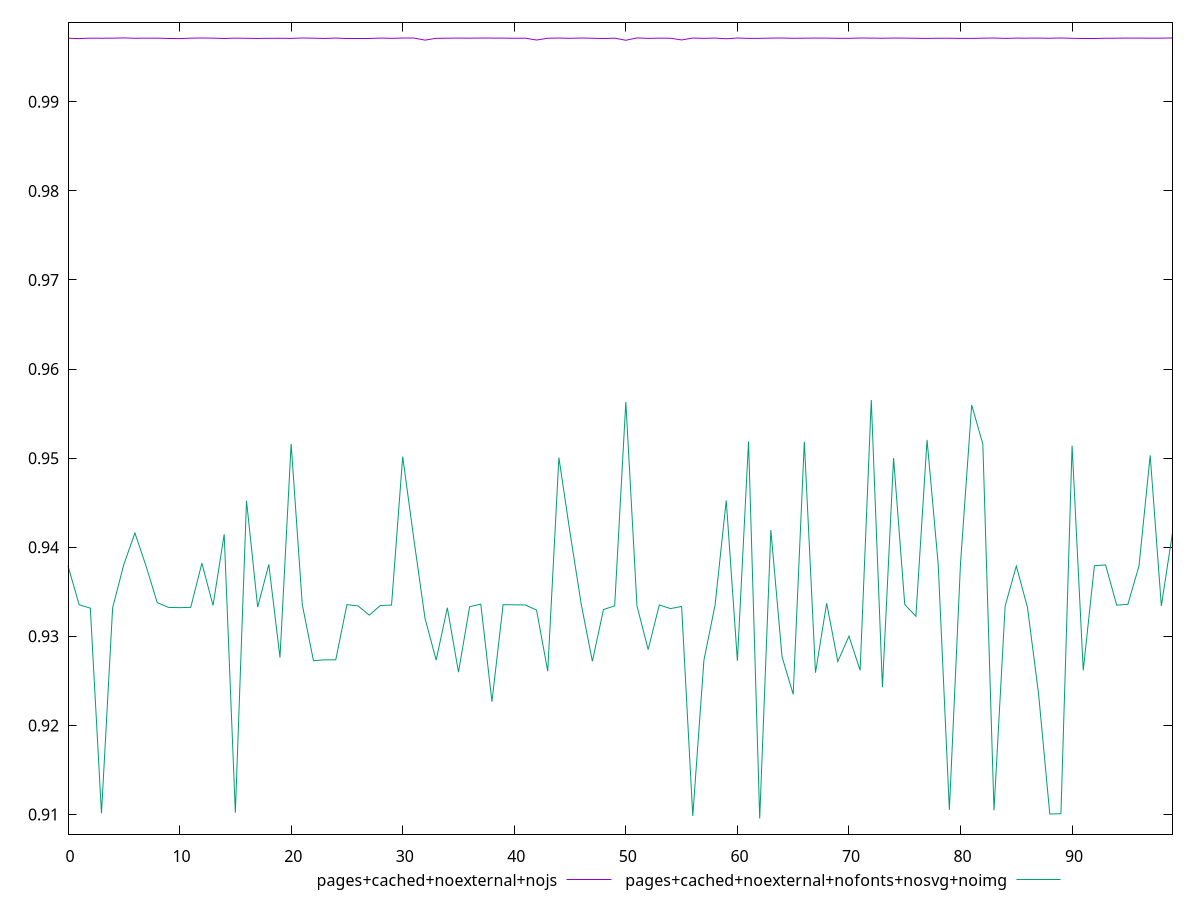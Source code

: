 reset

$pagesCachedNoexternalNojs <<EOF
0 0.9971371875186905
1 0.9970962591022718
2 0.9971470280386878
3 0.9971404452659555
4 0.9971483456737839
5 0.9971747620278902
6 0.9971378737708421
7 0.9971459310695007
8 0.9971469145319721
9 0.9971118178473602
10 0.9970981958903099
11 0.9971492485327234
12 0.9971656694197535
13 0.9971492748033189
14 0.9971115827939362
15 0.9971498204758847
16 0.9971320158702047
17 0.9971164389772471
18 0.9971312614358534
19 0.9971354504012729
20 0.9971231155144861
21 0.9971669963129439
22 0.9971440566781022
23 0.9971156996645952
24 0.997158679219684
25 0.997147841607589
26 0.9971479049179972
27 0.9971130772585564
28 0.9971576355200116
29 0.9971298937351468
30 0.9971583015656637
31 0.9971636925193553
32 0.996925907368052
33 0.9971310143246096
34 0.9971442934166274
35 0.9971558167273835
36 0.9971461437952764
37 0.9971600870626053
38 0.9971575914307402
39 0.9971509450170106
40 0.9971355091162243
41 0.9971432925620961
42 0.9969355769788509
43 0.9971378234736527
44 0.9971584552525693
45 0.9971338563793967
46 0.9971631737459784
47 0.9971372785467193
48 0.9971095909182781
49 0.9971465668227798
50 0.996912778345579
51 0.9971750930272826
52 0.9971241971487965
53 0.9971472801314666
54 0.9971412817211047
55 0.9969449738419277
56 0.9971609586731925
57 0.9971262754697067
58 0.9971582860775045
59 0.9970801033417639
60 0.9971653518978852
61 0.9971209982713455
62 0.9971275303487356
63 0.997150115370498
64 0.9971638602732109
65 0.997133442788427
66 0.9971427352267934
67 0.9971541020536641
68 0.9971517184015118
69 0.9971310874999213
70 0.9971303040945426
71 0.9971594772971422
72 0.9971559275951694
73 0.9971380019060494
74 0.9971608086555686
75 0.9971511180868364
76 0.9971331106857987
77 0.9971192095858318
78 0.9971366245359887
79 0.9971357547510309
80 0.9971237585212156
81 0.9971216596542753
82 0.9971469479869204
83 0.997161781287557
84 0.9971223197258331
85 0.9971502789260697
86 0.9971488628125807
87 0.9971564377853567
88 0.9971371923096913
89 0.9971673220230655
90 0.9971297389395118
91 0.9971449760532837
92 0.997145172095369
93 0.9971374462244853
94 0.9971425761446582
95 0.997157642669577
96 0.9971498359972006
97 0.9971495828727719
98 0.9971425904981948
99 0.997171372128548
EOF

$pagesCachedNoexternalNofontsNosvgNoimg <<EOF
0 0.937912032784535
1 0.933544510856084
2 0.9331646698803074
3 0.9101252192416562
4 0.9332004015641554
5 0.9380619391076624
6 0.9415935007922133
7 0.9378719889466742
8 0.9337829984633068
9 0.933250069089205
10 0.9332189601111829
11 0.933254756142626
12 0.9382074299112757
13 0.9334704191309722
14 0.9414606951847893
15 0.9102109595051942
16 0.9452256998672052
17 0.9332855772958869
18 0.9380728186748768
19 0.9276181891888843
20 0.9516068094234881
21 0.9335582229209352
22 0.9272668057192446
23 0.9273625720045879
24 0.927363849503581
25 0.9335578548009095
26 0.9334145930463912
27 0.9323798137508049
28 0.9334607220594888
29 0.9335067634923552
30 0.9501708436203735
31 0.9409042096065418
32 0.9320198937839507
33 0.9273333290608725
34 0.9332081490672327
35 0.9259792578612164
36 0.9333266157701121
37 0.9336185097167311
38 0.9226685120812858
39 0.9335509526522862
40 0.9335402552716707
41 0.9335198101945312
42 0.9329410517351794
43 0.9260871243404826
44 0.9500634129171966
45 0.9416160303161792
46 0.9336274952152452
47 0.9272021974089796
48 0.9330131172012673
49 0.9334177319123
50 0.9563229509338737
51 0.9334102079417218
52 0.9285164899664735
53 0.9335217664174599
54 0.9331142018347971
55 0.9333527221524982
56 0.9098349044948523
57 0.92731814365444
58 0.9335248106974053
59 0.9452573609599046
60 0.927251558367582
61 0.9518810777216892
62 0.909549516258911
63 0.9419354805073995
64 0.9277210931544935
65 0.9234969506665233
66 0.9518419649398028
67 0.9259149336833704
68 0.9337145845454593
69 0.9271795811586949
70 0.9300221231085039
71 0.926183708890268
72 0.9565363384250842
73 0.9242848955702544
74 0.9500015477480703
75 0.933578351337976
76 0.9322451787580261
77 0.9520487092222816
78 0.9380676840263747
79 0.9105188275709558
80 0.9382022949355818
81 0.9559681334797737
82 0.9515846798813995
83 0.9104704631978062
84 0.9334047073111883
85 0.9378887713442284
86 0.9332531623702875
87 0.9234975045754102
88 0.9100534501628502
89 0.9100901399744307
90 0.9514072956835541
91 0.9261783316263749
92 0.9379231330813179
93 0.9380159045033668
94 0.933498984683833
95 0.9335994513518868
96 0.9379122889324454
97 0.9503220111122042
98 0.9334169476653116
99 0.9416305709334177
EOF

set key outside below
set xrange [0:99]
set yrange [0.9077970047235435:0.9989276045626501]
set trange [0.9077970047235435:0.9989276045626501]
set terminal svg size 640, 520 enhanced background rgb 'white'
set output "report_00008_2021-01-22T20:58:29.167/meta/pScore/comparison/line/10_vs_11.svg"

plot $pagesCachedNoexternalNojs title "pages+cached+noexternal+nojs" with line, \
     $pagesCachedNoexternalNofontsNosvgNoimg title "pages+cached+noexternal+nofonts+nosvg+noimg" with line

reset
